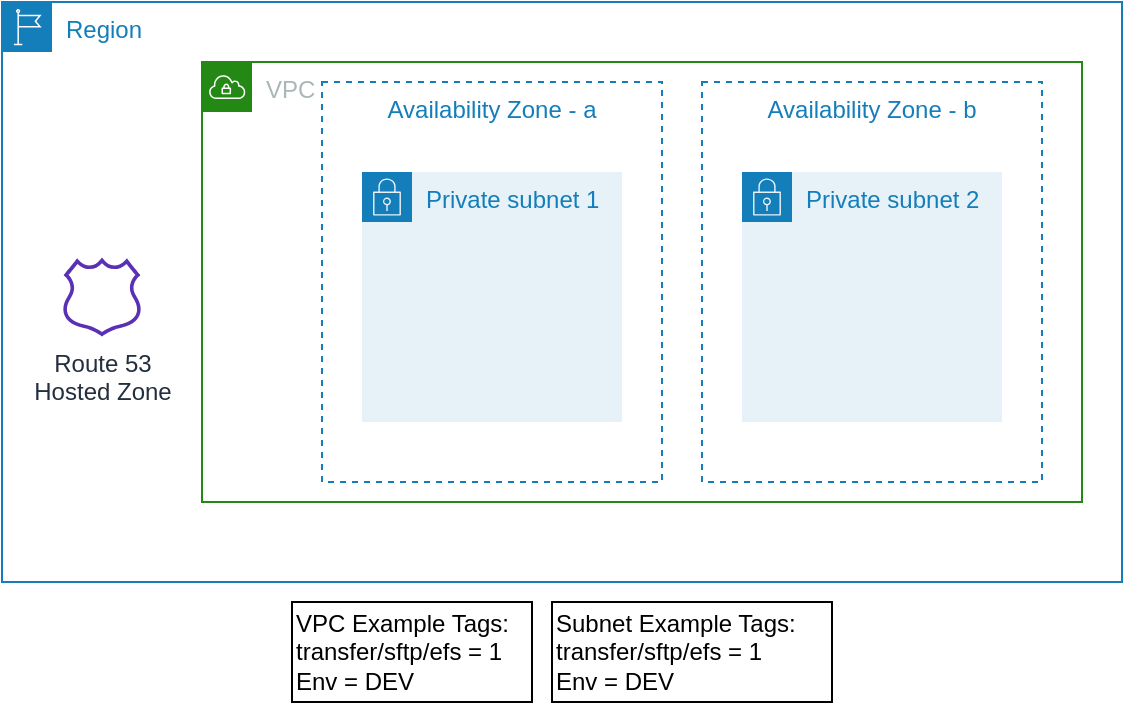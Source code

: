<mxfile version="16.5.1" type="device" pages="4"><diagram id="Fg5ZAsg2ZUGXTwhTv4oJ" name="VPC"><mxGraphModel dx="1102" dy="1025" grid="1" gridSize="10" guides="1" tooltips="1" connect="1" arrows="1" fold="1" page="1" pageScale="1" pageWidth="850" pageHeight="1100" math="0" shadow="0"><root><mxCell id="0"/><mxCell id="1" parent="0"/><mxCell id="4f54TT23P7HtGT2oPh0T-5" value="Region" style="points=[[0,0],[0.25,0],[0.5,0],[0.75,0],[1,0],[1,0.25],[1,0.5],[1,0.75],[1,1],[0.75,1],[0.5,1],[0.25,1],[0,1],[0,0.75],[0,0.5],[0,0.25]];outlineConnect=0;gradientColor=none;html=1;whiteSpace=wrap;fontSize=12;fontStyle=0;shape=mxgraph.aws4.group;grIcon=mxgraph.aws4.group_region;strokeColor=#147EBA;fillColor=none;verticalAlign=top;align=left;spacingLeft=30;fontColor=#147EBA;dashed=0;" parent="1" vertex="1"><mxGeometry x="80" y="160" width="560" height="290" as="geometry"/></mxCell><mxCell id="4f54TT23P7HtGT2oPh0T-1" value="VPC" style="points=[[0,0],[0.25,0],[0.5,0],[0.75,0],[1,0],[1,0.25],[1,0.5],[1,0.75],[1,1],[0.75,1],[0.5,1],[0.25,1],[0,1],[0,0.75],[0,0.5],[0,0.25]];outlineConnect=0;gradientColor=none;html=1;whiteSpace=wrap;fontSize=12;fontStyle=0;shape=mxgraph.aws4.group;grIcon=mxgraph.aws4.group_vpc;strokeColor=#248814;fillColor=none;verticalAlign=top;align=left;spacingLeft=30;fontColor=#AAB7B8;dashed=0;" parent="1" vertex="1"><mxGeometry x="180" y="190" width="440" height="220" as="geometry"/></mxCell><mxCell id="4f54TT23P7HtGT2oPh0T-4" value="Availability Zone - a" style="fillColor=none;strokeColor=#147EBA;dashed=1;verticalAlign=top;fontStyle=0;fontColor=#147EBA;" parent="1" vertex="1"><mxGeometry x="240" y="200" width="170" height="200" as="geometry"/></mxCell><mxCell id="4f54TT23P7HtGT2oPh0T-2" value="Private subnet 1" style="points=[[0,0],[0.25,0],[0.5,0],[0.75,0],[1,0],[1,0.25],[1,0.5],[1,0.75],[1,1],[0.75,1],[0.5,1],[0.25,1],[0,1],[0,0.75],[0,0.5],[0,0.25]];outlineConnect=0;gradientColor=none;html=1;whiteSpace=wrap;fontSize=12;fontStyle=0;shape=mxgraph.aws4.group;grIcon=mxgraph.aws4.group_security_group;grStroke=0;strokeColor=#147EBA;fillColor=#E6F2F8;verticalAlign=top;align=left;spacingLeft=30;fontColor=#147EBA;dashed=0;" parent="1" vertex="1"><mxGeometry x="260" y="245" width="130" height="125" as="geometry"/></mxCell><mxCell id="4f54TT23P7HtGT2oPh0T-6" value="Availability Zone - b" style="fillColor=none;strokeColor=#147EBA;dashed=1;verticalAlign=top;fontStyle=0;fontColor=#147EBA;" parent="1" vertex="1"><mxGeometry x="430" y="200" width="170" height="200" as="geometry"/></mxCell><mxCell id="4f54TT23P7HtGT2oPh0T-7" value="Private subnet 2" style="points=[[0,0],[0.25,0],[0.5,0],[0.75,0],[1,0],[1,0.25],[1,0.5],[1,0.75],[1,1],[0.75,1],[0.5,1],[0.25,1],[0,1],[0,0.75],[0,0.5],[0,0.25]];outlineConnect=0;gradientColor=none;html=1;whiteSpace=wrap;fontSize=12;fontStyle=0;shape=mxgraph.aws4.group;grIcon=mxgraph.aws4.group_security_group;grStroke=0;strokeColor=#147EBA;fillColor=#E6F2F8;verticalAlign=top;align=left;spacingLeft=30;fontColor=#147EBA;dashed=0;" parent="1" vertex="1"><mxGeometry x="450" y="245" width="130" height="125" as="geometry"/></mxCell><mxCell id="4f54TT23P7HtGT2oPh0T-8" value="VPC Example Tags:&lt;br&gt;transfer/sftp/efs = 1&lt;br&gt;Env = DEV" style="text;html=1;align=left;verticalAlign=middle;resizable=0;points=[];autosize=1;fillColor=none;strokeColor=#000000;" parent="1" vertex="1"><mxGeometry x="225" y="460" width="120" height="50" as="geometry"/></mxCell><mxCell id="4f54TT23P7HtGT2oPh0T-9" value="Subnet Example Tags:&lt;br&gt;transfer/sftp/efs = 1&lt;br&gt;Env = DEV" style="text;html=1;align=left;verticalAlign=middle;resizable=0;points=[];autosize=1;fillColor=none;strokeColor=#000000;" parent="1" vertex="1"><mxGeometry x="355" y="460" width="140" height="50" as="geometry"/></mxCell><mxCell id="KkXRVoaWf1flv87o_TXz-1" value="Route 53&lt;br&gt;Hosted Zone" style="outlineConnect=0;fontColor=#232F3E;gradientColor=none;fillColor=#5A30B5;strokeColor=none;dashed=0;verticalLabelPosition=bottom;verticalAlign=top;align=center;html=1;fontSize=12;fontStyle=0;aspect=fixed;pointerEvents=1;shape=mxgraph.aws4.hosted_zone;" parent="1" vertex="1"><mxGeometry x="110" y="287.755" width="40" height="39.49" as="geometry"/></mxCell></root></mxGraphModel></diagram><diagram id="obFZi8qIndoEZ7hyJV99" name="EFS-Only"><mxGraphModel dx="1102" dy="1025" grid="1" gridSize="10" guides="1" tooltips="1" connect="1" arrows="1" fold="1" page="1" pageScale="1" pageWidth="850" pageHeight="1100" math="0" shadow="0"><root><mxCell id="ISTgZpEvgsBKA34uB2Xd-0"/><mxCell id="ISTgZpEvgsBKA34uB2Xd-1" parent="ISTgZpEvgsBKA34uB2Xd-0"/><mxCell id="Gzc7BnJdQ6euEiU35_65-0" value="Region" style="points=[[0,0],[0.25,0],[0.5,0],[0.75,0],[1,0],[1,0.25],[1,0.5],[1,0.75],[1,1],[0.75,1],[0.5,1],[0.25,1],[0,1],[0,0.75],[0,0.5],[0,0.25]];outlineConnect=0;gradientColor=none;html=1;whiteSpace=wrap;fontSize=12;fontStyle=0;shape=mxgraph.aws4.group;grIcon=mxgraph.aws4.group_region;strokeColor=#147EBA;fillColor=none;verticalAlign=top;align=left;spacingLeft=30;fontColor=#147EBA;dashed=0;" parent="ISTgZpEvgsBKA34uB2Xd-1" vertex="1"><mxGeometry x="160" y="120" width="440" height="380" as="geometry"/></mxCell><mxCell id="Gzc7BnJdQ6euEiU35_65-2" value="VPC" style="points=[[0,0],[0.25,0],[0.5,0],[0.75,0],[1,0],[1,0.25],[1,0.5],[1,0.75],[1,1],[0.75,1],[0.5,1],[0.25,1],[0,1],[0,0.75],[0,0.5],[0,0.25]];outlineConnect=0;gradientColor=none;html=1;whiteSpace=wrap;fontSize=12;fontStyle=0;shape=mxgraph.aws4.group;grIcon=mxgraph.aws4.group_vpc;strokeColor=#248814;fillColor=none;verticalAlign=top;align=left;spacingLeft=30;fontColor=#AAB7B8;dashed=0;" parent="ISTgZpEvgsBKA34uB2Xd-1" vertex="1"><mxGeometry x="180" y="160" width="400" height="200" as="geometry"/></mxCell><mxCell id="Z4IR3cgG51REgFnzHHor-0" value="Availability Zone - a" style="fillColor=none;strokeColor=#147EBA;dashed=1;verticalAlign=top;fontStyle=0;fontColor=#147EBA;" parent="ISTgZpEvgsBKA34uB2Xd-1" vertex="1"><mxGeometry x="190" y="188" width="170" height="162" as="geometry"/></mxCell><mxCell id="Gzc7BnJdQ6euEiU35_65-3" value="Private subnet 1" style="points=[[0,0],[0.25,0],[0.5,0],[0.75,0],[1,0],[1,0.25],[1,0.5],[1,0.75],[1,1],[0.75,1],[0.5,1],[0.25,1],[0,1],[0,0.75],[0,0.5],[0,0.25]];outlineConnect=0;gradientColor=none;html=1;whiteSpace=wrap;fontSize=12;fontStyle=0;shape=mxgraph.aws4.group;grIcon=mxgraph.aws4.group_security_group;grStroke=0;strokeColor=#147EBA;fillColor=#E6F2F8;verticalAlign=top;align=left;spacingLeft=30;fontColor=#147EBA;dashed=0;" parent="ISTgZpEvgsBKA34uB2Xd-1" vertex="1"><mxGeometry x="200" y="211" width="150" height="129" as="geometry"/></mxCell><mxCell id="Gzc7BnJdQ6euEiU35_65-5" value="Private subnet 2" style="points=[[0,0],[0.25,0],[0.5,0],[0.75,0],[1,0],[1,0.25],[1,0.5],[1,0.75],[1,1],[0.75,1],[0.5,1],[0.25,1],[0,1],[0,0.75],[0,0.5],[0,0.25]];outlineConnect=0;gradientColor=none;html=1;whiteSpace=wrap;fontSize=12;fontStyle=0;shape=mxgraph.aws4.group;grIcon=mxgraph.aws4.group_security_group;grStroke=0;strokeColor=#147EBA;fillColor=#E6F2F8;verticalAlign=top;align=left;spacingLeft=30;fontColor=#147EBA;dashed=0;" parent="ISTgZpEvgsBKA34uB2Xd-1" vertex="1"><mxGeometry x="410" y="211" width="150" height="129" as="geometry"/></mxCell><mxCell id="Gzc7BnJdQ6euEiU35_65-13" value="KMS&lt;br&gt;alias/{project}/efs" style="outlineConnect=0;fontColor=#232F3E;gradientColor=none;fillColor=#C7131F;strokeColor=none;dashed=0;verticalLabelPosition=bottom;verticalAlign=top;align=center;html=1;fontSize=12;fontStyle=0;aspect=fixed;pointerEvents=1;shape=mxgraph.aws4.data_encryption_key;" parent="ISTgZpEvgsBKA34uB2Xd-1" vertex="1"><mxGeometry x="210" y="406.45" width="39.75" height="50" as="geometry"/></mxCell><mxCell id="Gzc7BnJdQ6euEiU35_65-15" value="EFS Security Group Example Tags:&lt;br&gt;Name = {project]-common-efs-sg&lt;br&gt;Env = DEV" style="text;html=1;align=left;verticalAlign=middle;resizable=0;points=[];autosize=1;fillColor=none;strokeColor=#000000;" parent="ISTgZpEvgsBKA34uB2Xd-1" vertex="1"><mxGeometry x="440" y="520" width="200" height="50" as="geometry"/></mxCell><mxCell id="Gzc7BnJdQ6euEiU35_65-16" value="EFS&lt;br&gt;{project}-common-efs" style="outlineConnect=0;fontColor=#232F3E;gradientColor=#60A337;gradientDirection=north;fillColor=#277116;strokeColor=#ffffff;dashed=0;verticalLabelPosition=bottom;verticalAlign=top;align=center;html=1;fontSize=12;fontStyle=0;aspect=fixed;shape=mxgraph.aws4.resourceIcon;resIcon=mxgraph.aws4.elastic_file_system;" parent="ISTgZpEvgsBKA34uB2Xd-1" vertex="1"><mxGeometry x="355" y="406.45" width="50" height="50" as="geometry"/></mxCell><mxCell id="Gzc7BnJdQ6euEiU35_65-17" value="EFS Mount Point -1" style="outlineConnect=0;fontColor=#232F3E;gradientColor=none;fillColor=#5A30B5;strokeColor=none;dashed=0;verticalLabelPosition=bottom;verticalAlign=top;align=center;html=1;fontSize=12;fontStyle=0;aspect=fixed;pointerEvents=1;shape=mxgraph.aws4.elastic_network_interface;" parent="ISTgZpEvgsBKA34uB2Xd-1" vertex="1"><mxGeometry x="250" y="248.5" width="50" height="50" as="geometry"/></mxCell><mxCell id="Gzc7BnJdQ6euEiU35_65-18" value="EFS Mount Point - 2" style="outlineConnect=0;fontColor=#232F3E;gradientColor=none;fillColor=#5A30B5;strokeColor=none;dashed=0;verticalLabelPosition=bottom;verticalAlign=top;align=center;html=1;fontSize=12;fontStyle=0;aspect=fixed;pointerEvents=1;shape=mxgraph.aws4.elastic_network_interface;" parent="ISTgZpEvgsBKA34uB2Xd-1" vertex="1"><mxGeometry x="460" y="248.5" width="50" height="50" as="geometry"/></mxCell><mxCell id="Gzc7BnJdQ6euEiU35_65-19" value="" style="edgeStyle=orthogonalEdgeStyle;html=1;endArrow=block;elbow=vertical;startArrow=none;endFill=1;strokeColor=#545B64;rounded=0;" parent="ISTgZpEvgsBKA34uB2Xd-1" source="Gzc7BnJdQ6euEiU35_65-13" target="Gzc7BnJdQ6euEiU35_65-16" edge="1"><mxGeometry width="100" relative="1" as="geometry"><mxPoint x="280" y="606.45" as="sourcePoint"/><mxPoint x="380" y="606.45" as="targetPoint"/></mxGeometry></mxCell><mxCell id="Gzc7BnJdQ6euEiU35_65-20" value="Encrypts" style="text;html=1;align=center;verticalAlign=middle;resizable=0;points=[];labelBackgroundColor=#ffffff;" parent="Gzc7BnJdQ6euEiU35_65-19" vertex="1" connectable="0"><mxGeometry x="0.24" y="1" relative="1" as="geometry"><mxPoint x="-14" y="0.45" as="offset"/></mxGeometry></mxCell><mxCell id="Gzc7BnJdQ6euEiU35_65-21" value="" style="edgeStyle=orthogonalEdgeStyle;html=1;endArrow=block;elbow=vertical;startArrow=none;endFill=1;strokeColor=#545B64;rounded=0;" parent="ISTgZpEvgsBKA34uB2Xd-1" source="Gzc7BnJdQ6euEiU35_65-16" target="Gzc7BnJdQ6euEiU35_65-18" edge="1"><mxGeometry width="100" relative="1" as="geometry"><mxPoint x="370" y="600" as="sourcePoint"/><mxPoint x="470" y="600" as="targetPoint"/><Array as="points"><mxPoint x="390" y="263"/></Array></mxGeometry></mxCell><mxCell id="Gzc7BnJdQ6euEiU35_65-22" value="Mount Points" style="edgeStyle=orthogonalEdgeStyle;html=1;endArrow=block;elbow=vertical;startArrow=none;endFill=1;strokeColor=#545B64;rounded=0;" parent="ISTgZpEvgsBKA34uB2Xd-1" source="Gzc7BnJdQ6euEiU35_65-16" target="Gzc7BnJdQ6euEiU35_65-17" edge="1"><mxGeometry x="-0.83" y="-10" width="100" relative="1" as="geometry"><mxPoint x="415" y="415" as="sourcePoint"/><mxPoint x="485" y="297.497" as="targetPoint"/><Array as="points"><mxPoint x="370" y="263"/></Array><mxPoint as="offset"/></mxGeometry></mxCell><mxCell id="Gzc7BnJdQ6euEiU35_65-14" value="EFS Security group" style="fillColor=none;strokeColor=#DD3522;verticalAlign=top;fontStyle=0;fontColor=#DD3522;" parent="ISTgZpEvgsBKA34uB2Xd-1" vertex="1"><mxGeometry x="190" y="241" width="380" height="90" as="geometry"/></mxCell><mxCell id="pqul3dv7qVegV6UvDmyU-0" value="Availability Zone - b" style="fillColor=none;strokeColor=#147EBA;dashed=1;verticalAlign=top;fontStyle=0;fontColor=#147EBA;" parent="ISTgZpEvgsBKA34uB2Xd-1" vertex="1"><mxGeometry x="400" y="186" width="170" height="164" as="geometry"/></mxCell><mxCell id="5d_Bj0P3qs7dECiF-XeD-0" value="VPC Example Tags:&lt;br&gt;transfer/sftp/efs = 1&lt;br&gt;Env = DEV" style="text;html=1;align=left;verticalAlign=middle;resizable=0;points=[];autosize=1;fillColor=none;strokeColor=#000000;" parent="ISTgZpEvgsBKA34uB2Xd-1" vertex="1"><mxGeometry x="120" y="520" width="120" height="50" as="geometry"/></mxCell><mxCell id="5d_Bj0P3qs7dECiF-XeD-1" value="Subnet Example Tags:&lt;br&gt;transfer/sftp/efs = 1&lt;br&gt;Env = DEV" style="text;html=1;align=left;verticalAlign=middle;resizable=0;points=[];autosize=1;fillColor=none;strokeColor=#000000;" parent="ISTgZpEvgsBKA34uB2Xd-1" vertex="1"><mxGeometry x="270" y="520" width="140" height="50" as="geometry"/></mxCell></root></mxGraphModel></diagram><diagram id="4zSzjAUUztXnj3OJEWE6" name="EFS-Access-Point"><mxGraphModel dx="1102" dy="1025" grid="1" gridSize="10" guides="1" tooltips="1" connect="1" arrows="1" fold="1" page="1" pageScale="1" pageWidth="850" pageHeight="1100" math="0" shadow="0"><root><mxCell id="5qJofDKTPIRw6Cop-rDB-0"/><mxCell id="5qJofDKTPIRw6Cop-rDB-1" parent="5qJofDKTPIRw6Cop-rDB-0"/><mxCell id="43KhmoMDaQX4dNAABO0S-0" value="Region" style="points=[[0,0],[0.25,0],[0.5,0],[0.75,0],[1,0],[1,0.25],[1,0.5],[1,0.75],[1,1],[0.75,1],[0.5,1],[0.25,1],[0,1],[0,0.75],[0,0.5],[0,0.25]];outlineConnect=0;gradientColor=none;html=1;whiteSpace=wrap;fontSize=12;fontStyle=0;shape=mxgraph.aws4.group;grIcon=mxgraph.aws4.group_region;strokeColor=#147EBA;fillColor=none;verticalAlign=top;align=left;spacingLeft=30;fontColor=#147EBA;dashed=0;" parent="5qJofDKTPIRw6Cop-rDB-1" vertex="1"><mxGeometry x="160" y="120" width="440" height="380" as="geometry"/></mxCell><mxCell id="43KhmoMDaQX4dNAABO0S-1" value="VPC" style="points=[[0,0],[0.25,0],[0.5,0],[0.75,0],[1,0],[1,0.25],[1,0.5],[1,0.75],[1,1],[0.75,1],[0.5,1],[0.25,1],[0,1],[0,0.75],[0,0.5],[0,0.25]];outlineConnect=0;gradientColor=none;html=1;whiteSpace=wrap;fontSize=12;fontStyle=0;shape=mxgraph.aws4.group;grIcon=mxgraph.aws4.group_vpc;strokeColor=#248814;fillColor=none;verticalAlign=top;align=left;spacingLeft=30;fontColor=#AAB7B8;dashed=0;" parent="5qJofDKTPIRw6Cop-rDB-1" vertex="1"><mxGeometry x="180" y="160" width="400" height="200" as="geometry"/></mxCell><mxCell id="43KhmoMDaQX4dNAABO0S-2" value="Availability Zone - a" style="fillColor=none;strokeColor=#147EBA;dashed=1;verticalAlign=top;fontStyle=0;fontColor=#147EBA;" parent="5qJofDKTPIRw6Cop-rDB-1" vertex="1"><mxGeometry x="190" y="188" width="170" height="162" as="geometry"/></mxCell><mxCell id="43KhmoMDaQX4dNAABO0S-3" value="Private subnet 1" style="points=[[0,0],[0.25,0],[0.5,0],[0.75,0],[1,0],[1,0.25],[1,0.5],[1,0.75],[1,1],[0.75,1],[0.5,1],[0.25,1],[0,1],[0,0.75],[0,0.5],[0,0.25]];outlineConnect=0;gradientColor=none;html=1;whiteSpace=wrap;fontSize=12;fontStyle=0;shape=mxgraph.aws4.group;grIcon=mxgraph.aws4.group_security_group;grStroke=0;strokeColor=#147EBA;fillColor=#E6F2F8;verticalAlign=top;align=left;spacingLeft=30;fontColor=#147EBA;dashed=0;" parent="5qJofDKTPIRw6Cop-rDB-1" vertex="1"><mxGeometry x="200" y="211" width="150" height="129" as="geometry"/></mxCell><mxCell id="43KhmoMDaQX4dNAABO0S-4" value="Private subnet 2" style="points=[[0,0],[0.25,0],[0.5,0],[0.75,0],[1,0],[1,0.25],[1,0.5],[1,0.75],[1,1],[0.75,1],[0.5,1],[0.25,1],[0,1],[0,0.75],[0,0.5],[0,0.25]];outlineConnect=0;gradientColor=none;html=1;whiteSpace=wrap;fontSize=12;fontStyle=0;shape=mxgraph.aws4.group;grIcon=mxgraph.aws4.group_security_group;grStroke=0;strokeColor=#147EBA;fillColor=#E6F2F8;verticalAlign=top;align=left;spacingLeft=30;fontColor=#147EBA;dashed=0;" parent="5qJofDKTPIRw6Cop-rDB-1" vertex="1"><mxGeometry x="410" y="211" width="150" height="129" as="geometry"/></mxCell><mxCell id="43KhmoMDaQX4dNAABO0S-5" value="KMS&lt;br&gt;alias/{project}/efs" style="outlineConnect=0;fontColor=#232F3E;gradientColor=none;fillColor=#C7131F;strokeColor=none;dashed=0;verticalLabelPosition=bottom;verticalAlign=top;align=center;html=1;fontSize=12;fontStyle=0;aspect=fixed;pointerEvents=1;shape=mxgraph.aws4.data_encryption_key;" parent="5qJofDKTPIRw6Cop-rDB-1" vertex="1"><mxGeometry x="210" y="406.45" width="39.75" height="50" as="geometry"/></mxCell><mxCell id="43KhmoMDaQX4dNAABO0S-7" value="EFS&lt;br&gt;{project}-common-efs" style="outlineConnect=0;fontColor=#232F3E;gradientColor=#60A337;gradientDirection=north;fillColor=#277116;strokeColor=#ffffff;dashed=0;verticalLabelPosition=bottom;verticalAlign=top;align=center;html=1;fontSize=12;fontStyle=0;aspect=fixed;shape=mxgraph.aws4.resourceIcon;resIcon=mxgraph.aws4.elastic_file_system;" parent="5qJofDKTPIRw6Cop-rDB-1" vertex="1"><mxGeometry x="355" y="406.45" width="50" height="50" as="geometry"/></mxCell><mxCell id="43KhmoMDaQX4dNAABO0S-8" value="EFS Mount Point -1" style="outlineConnect=0;fontColor=#232F3E;gradientColor=none;fillColor=#5A30B5;strokeColor=none;dashed=0;verticalLabelPosition=bottom;verticalAlign=top;align=center;html=1;fontSize=12;fontStyle=0;aspect=fixed;pointerEvents=1;shape=mxgraph.aws4.elastic_network_interface;" parent="5qJofDKTPIRw6Cop-rDB-1" vertex="1"><mxGeometry x="250" y="248.5" width="50" height="50" as="geometry"/></mxCell><mxCell id="43KhmoMDaQX4dNAABO0S-9" value="EFS Mount Point - 2" style="outlineConnect=0;fontColor=#232F3E;gradientColor=none;fillColor=#5A30B5;strokeColor=none;dashed=0;verticalLabelPosition=bottom;verticalAlign=top;align=center;html=1;fontSize=12;fontStyle=0;aspect=fixed;pointerEvents=1;shape=mxgraph.aws4.elastic_network_interface;" parent="5qJofDKTPIRw6Cop-rDB-1" vertex="1"><mxGeometry x="460" y="248.5" width="50" height="50" as="geometry"/></mxCell><mxCell id="43KhmoMDaQX4dNAABO0S-10" value="" style="edgeStyle=orthogonalEdgeStyle;html=1;endArrow=block;elbow=vertical;startArrow=none;endFill=1;strokeColor=#545B64;rounded=0;" parent="5qJofDKTPIRw6Cop-rDB-1" source="43KhmoMDaQX4dNAABO0S-5" target="43KhmoMDaQX4dNAABO0S-7" edge="1"><mxGeometry width="100" relative="1" as="geometry"><mxPoint x="280" y="606.45" as="sourcePoint"/><mxPoint x="380" y="606.45" as="targetPoint"/></mxGeometry></mxCell><mxCell id="43KhmoMDaQX4dNAABO0S-11" value="Encrypts" style="text;html=1;align=center;verticalAlign=middle;resizable=0;points=[];labelBackgroundColor=#ffffff;" parent="43KhmoMDaQX4dNAABO0S-10" vertex="1" connectable="0"><mxGeometry x="0.24" y="1" relative="1" as="geometry"><mxPoint x="-14" y="0.45" as="offset"/></mxGeometry></mxCell><mxCell id="43KhmoMDaQX4dNAABO0S-12" value="" style="edgeStyle=orthogonalEdgeStyle;html=1;endArrow=block;elbow=vertical;startArrow=none;endFill=1;strokeColor=#545B64;rounded=0;" parent="5qJofDKTPIRw6Cop-rDB-1" source="43KhmoMDaQX4dNAABO0S-7" target="43KhmoMDaQX4dNAABO0S-9" edge="1"><mxGeometry width="100" relative="1" as="geometry"><mxPoint x="370" y="600" as="sourcePoint"/><mxPoint x="470" y="600" as="targetPoint"/><Array as="points"><mxPoint x="390" y="263"/></Array></mxGeometry></mxCell><mxCell id="43KhmoMDaQX4dNAABO0S-13" value="Mount Points" style="edgeStyle=orthogonalEdgeStyle;html=1;endArrow=block;elbow=vertical;startArrow=none;endFill=1;strokeColor=#545B64;rounded=0;" parent="5qJofDKTPIRw6Cop-rDB-1" source="43KhmoMDaQX4dNAABO0S-7" target="43KhmoMDaQX4dNAABO0S-8" edge="1"><mxGeometry x="-0.83" y="-10" width="100" relative="1" as="geometry"><mxPoint x="415" y="415" as="sourcePoint"/><mxPoint x="485" y="297.497" as="targetPoint"/><Array as="points"><mxPoint x="370" y="263"/></Array><mxPoint as="offset"/></mxGeometry></mxCell><mxCell id="43KhmoMDaQX4dNAABO0S-14" value="EFS Security group" style="fillColor=none;strokeColor=#DD3522;verticalAlign=top;fontStyle=0;fontColor=#DD3522;" parent="5qJofDKTPIRw6Cop-rDB-1" vertex="1"><mxGeometry x="190" y="241" width="380" height="90" as="geometry"/></mxCell><mxCell id="43KhmoMDaQX4dNAABO0S-15" value="Availability Zone - b" style="fillColor=none;strokeColor=#147EBA;dashed=1;verticalAlign=top;fontStyle=0;fontColor=#147EBA;" parent="5qJofDKTPIRw6Cop-rDB-1" vertex="1"><mxGeometry x="400" y="186" width="170" height="164" as="geometry"/></mxCell><mxCell id="43KhmoMDaQX4dNAABO0S-16" value="" style="edgeStyle=orthogonalEdgeStyle;html=1;endArrow=oval;elbow=vertical;startArrow=none;endFill=0;strokeColor=#545B64;rounded=0;endSize=12;" parent="5qJofDKTPIRw6Cop-rDB-1" edge="1"><mxGeometry x="0.273" y="-10" width="100" relative="1" as="geometry"><mxPoint x="405" y="435.55" as="sourcePoint"/><mxPoint x="440" y="435.55" as="targetPoint"/><Array as="points"><mxPoint x="440" y="434.55"/></Array><mxPoint x="-10" y="-10" as="offset"/></mxGeometry></mxCell><mxCell id="43KhmoMDaQX4dNAABO0S-17" value="&lt;span style=&quot;font-size: 11px ; background-color: rgb(255 , 255 , 255)&quot;&gt;EFS Access Point&lt;/span&gt;&lt;br style=&quot;font-size: 11px&quot;&gt;&lt;span style=&quot;font-size: 11px ; background-color: rgb(255 , 255 , 255)&quot;&gt;/{env}/{project}/sftp/common&lt;/span&gt;" style="text;html=1;align=center;verticalAlign=middle;resizable=0;points=[];autosize=1;" parent="5qJofDKTPIRw6Cop-rDB-1" vertex="1"><mxGeometry x="450" y="420.0" width="150" height="30" as="geometry"/></mxCell><mxCell id="ietabcSnpWoEqSNsIHDn-0" value="EFS Security Group Example Tags:&lt;br&gt;Name = {project]-common-efs-sg&lt;br&gt;Env = DEV" style="text;html=1;align=left;verticalAlign=middle;resizable=0;points=[];autosize=1;fillColor=none;strokeColor=#000000;" parent="5qJofDKTPIRw6Cop-rDB-1" vertex="1"><mxGeometry x="440" y="520" width="200" height="50" as="geometry"/></mxCell><mxCell id="ietabcSnpWoEqSNsIHDn-1" value="VPC Example Tags:&lt;br&gt;transfer/sftp/efs = 1&lt;br&gt;Env = DEV" style="text;html=1;align=left;verticalAlign=middle;resizable=0;points=[];autosize=1;fillColor=none;strokeColor=#000000;" parent="5qJofDKTPIRw6Cop-rDB-1" vertex="1"><mxGeometry x="120" y="520" width="120" height="50" as="geometry"/></mxCell><mxCell id="ietabcSnpWoEqSNsIHDn-2" value="Subnet Example Tags:&lt;br&gt;transfer/sftp/efs = 1&lt;br&gt;Env = DEV" style="text;html=1;align=left;verticalAlign=middle;resizable=0;points=[];autosize=1;fillColor=none;strokeColor=#000000;" parent="5qJofDKTPIRw6Cop-rDB-1" vertex="1"><mxGeometry x="270" y="520" width="140" height="50" as="geometry"/></mxCell></root></mxGraphModel></diagram><diagram id="XWxG8vOE5pP8rywalJlC" name="SFTP1"><mxGraphModel dx="1952" dy="1025" grid="1" gridSize="10" guides="1" tooltips="1" connect="1" arrows="1" fold="1" page="1" pageScale="1" pageWidth="850" pageHeight="1100" math="0" shadow="0"><root><mxCell id="9NiA0CBJGdlOBxk4s1LQ-0"/><mxCell id="9NiA0CBJGdlOBxk4s1LQ-1" parent="9NiA0CBJGdlOBxk4s1LQ-0"/><mxCell id="sK4GXY03cDa6KZxN08bT-68" value="Corporate data center" style="points=[[0,0],[0.25,0],[0.5,0],[0.75,0],[1,0],[1,0.25],[1,0.5],[1,0.75],[1,1],[0.75,1],[0.5,1],[0.25,1],[0,1],[0,0.75],[0,0.5],[0,0.25]];outlineConnect=0;gradientColor=none;html=1;whiteSpace=wrap;fontSize=12;fontStyle=0;shape=mxgraph.aws4.group;grIcon=mxgraph.aws4.group_corporate_data_center;strokeColor=#5A6C86;fillColor=none;verticalAlign=top;align=left;spacingLeft=30;fontColor=#5A6C86;dashed=0;" parent="9NiA0CBJGdlOBxk4s1LQ-1" vertex="1"><mxGeometry x="-490" y="20" width="130" height="700" as="geometry"/></mxCell><mxCell id="sK4GXY03cDa6KZxN08bT-3" value="Region" style="points=[[0,0],[0.25,0],[0.5,0],[0.75,0],[1,0],[1,0.25],[1,0.5],[1,0.75],[1,1],[0.75,1],[0.5,1],[0.25,1],[0,1],[0,0.75],[0,0.5],[0,0.25]];outlineConnect=0;gradientColor=none;html=1;whiteSpace=wrap;fontSize=12;fontStyle=0;shape=mxgraph.aws4.group;grIcon=mxgraph.aws4.group_region;strokeColor=#147EBA;fillColor=none;verticalAlign=top;align=left;spacingLeft=30;fontColor=#147EBA;dashed=0;" parent="9NiA0CBJGdlOBxk4s1LQ-1" vertex="1"><mxGeometry x="-220" y="20" width="1200" height="700" as="geometry"/></mxCell><mxCell id="sK4GXY03cDa6KZxN08bT-4" value="VPC" style="points=[[0,0],[0.25,0],[0.5,0],[0.75,0],[1,0],[1,0.25],[1,0.5],[1,0.75],[1,1],[0.75,1],[0.5,1],[0.25,1],[0,1],[0,0.75],[0,0.5],[0,0.25]];outlineConnect=0;gradientColor=none;html=1;whiteSpace=wrap;fontSize=12;fontStyle=0;shape=mxgraph.aws4.group;grIcon=mxgraph.aws4.group_vpc;strokeColor=#248814;fillColor=none;verticalAlign=top;align=left;spacingLeft=30;fontColor=#AAB7B8;dashed=0;" parent="9NiA0CBJGdlOBxk4s1LQ-1" vertex="1"><mxGeometry x="-50" y="50" width="500" height="400" as="geometry"/></mxCell><mxCell id="sK4GXY03cDa6KZxN08bT-0" value="Private subnet 1" style="points=[[0,0],[0.25,0],[0.5,0],[0.75,0],[1,0],[1,0.25],[1,0.5],[1,0.75],[1,1],[0.75,1],[0.5,1],[0.25,1],[0,1],[0,0.75],[0,0.5],[0,0.25]];outlineConnect=0;gradientColor=none;html=1;whiteSpace=wrap;fontSize=12;fontStyle=0;shape=mxgraph.aws4.group;grIcon=mxgraph.aws4.group_security_group;grStroke=0;strokeColor=#147EBA;fillColor=#E6F2F8;verticalAlign=top;align=left;spacingLeft=30;fontColor=#147EBA;dashed=0;" parent="9NiA0CBJGdlOBxk4s1LQ-1" vertex="1"><mxGeometry x="60" y="90" width="150" height="340" as="geometry"/></mxCell><mxCell id="sK4GXY03cDa6KZxN08bT-1" value="Private subnet 2" style="points=[[0,0],[0.25,0],[0.5,0],[0.75,0],[1,0],[1,0.25],[1,0.5],[1,0.75],[1,1],[0.75,1],[0.5,1],[0.25,1],[0,1],[0,0.75],[0,0.5],[0,0.25]];outlineConnect=0;gradientColor=none;html=1;whiteSpace=wrap;fontSize=12;fontStyle=0;shape=mxgraph.aws4.group;grIcon=mxgraph.aws4.group_security_group;grStroke=0;strokeColor=#147EBA;fillColor=#E6F2F8;verticalAlign=top;align=left;spacingLeft=30;fontColor=#147EBA;dashed=0;" parent="9NiA0CBJGdlOBxk4s1LQ-1" vertex="1"><mxGeometry x="270" y="90" width="150" height="340" as="geometry"/></mxCell><mxCell id="sK4GXY03cDa6KZxN08bT-2" value="EFS Security group" style="fillColor=none;strokeColor=#DD3522;verticalAlign=top;fontStyle=0;fontColor=#DD3522;" parent="9NiA0CBJGdlOBxk4s1LQ-1" vertex="1"><mxGeometry x="50" y="217.5" width="380" height="90" as="geometry"/></mxCell><mxCell id="sK4GXY03cDa6KZxN08bT-5" value="KMS&lt;br&gt;alias/{project}/efs" style="outlineConnect=0;fontColor=#232F3E;gradientColor=none;fillColor=#C7131F;strokeColor=none;dashed=0;verticalLabelPosition=bottom;verticalAlign=top;align=center;html=1;fontSize=12;fontStyle=0;aspect=fixed;pointerEvents=1;shape=mxgraph.aws4.data_encryption_key;" parent="9NiA0CBJGdlOBxk4s1LQ-1" vertex="1"><mxGeometry x="690" y="225" width="39.75" height="50" as="geometry"/></mxCell><mxCell id="sK4GXY03cDa6KZxN08bT-7" value="EFS&lt;br&gt;{project}-common-efs" style="outlineConnect=0;fontColor=#232F3E;gradientColor=#60A337;gradientDirection=north;fillColor=#277116;strokeColor=#ffffff;dashed=0;verticalLabelPosition=bottom;verticalAlign=top;align=center;html=1;fontSize=12;fontStyle=0;aspect=fixed;shape=mxgraph.aws4.resourceIcon;resIcon=mxgraph.aws4.elastic_file_system;" parent="9NiA0CBJGdlOBxk4s1LQ-1" vertex="1"><mxGeometry x="490" y="225.0" width="50" height="50" as="geometry"/></mxCell><mxCell id="sK4GXY03cDa6KZxN08bT-12" value="EFS Mount Point -1" style="outlineConnect=0;fontColor=#232F3E;gradientColor=none;fillColor=#5A30B5;strokeColor=none;dashed=0;verticalLabelPosition=bottom;verticalAlign=top;align=center;html=1;fontSize=12;fontStyle=0;aspect=fixed;pointerEvents=1;shape=mxgraph.aws4.elastic_network_interface;" parent="9NiA0CBJGdlOBxk4s1LQ-1" vertex="1"><mxGeometry x="110" y="225" width="50" height="50" as="geometry"/></mxCell><mxCell id="sK4GXY03cDa6KZxN08bT-13" value="EFS Mount Point - 2" style="outlineConnect=0;fontColor=#232F3E;gradientColor=none;fillColor=#5A30B5;strokeColor=none;dashed=0;verticalLabelPosition=bottom;verticalAlign=top;align=center;html=1;fontSize=12;fontStyle=0;aspect=fixed;pointerEvents=1;shape=mxgraph.aws4.elastic_network_interface;" parent="9NiA0CBJGdlOBxk4s1LQ-1" vertex="1"><mxGeometry x="330" y="225" width="50" height="50" as="geometry"/></mxCell><mxCell id="sK4GXY03cDa6KZxN08bT-14" value="" style="edgeStyle=orthogonalEdgeStyle;html=1;endArrow=oval;elbow=vertical;startArrow=none;endFill=0;strokeColor=#545B64;rounded=0;endSize=12;" parent="9NiA0CBJGdlOBxk4s1LQ-1" source="sK4GXY03cDa6KZxN08bT-7" edge="1"><mxGeometry x="0.273" y="-10" width="100" relative="1" as="geometry"><mxPoint x="645" y="518.68" as="sourcePoint"/><mxPoint x="513" y="150" as="targetPoint"/><Array as="points"><mxPoint x="513" y="187.63"/><mxPoint x="513" y="187.63"/></Array><mxPoint x="-10" y="-10" as="offset"/></mxGeometry></mxCell><mxCell id="sK4GXY03cDa6KZxN08bT-15" value="&lt;span style=&quot;font-size: 11px ; background-color: rgb(255 , 255 , 255)&quot;&gt;EFS Access Point&lt;/span&gt;&lt;br style=&quot;font-size: 11px&quot;&gt;&lt;span style=&quot;font-size: 11px ; background-color: rgb(255 , 255 , 255)&quot;&gt;/{env}/{project}/sftp/common&lt;/span&gt;" style="text;html=1;align=center;verticalAlign=middle;resizable=0;points=[];autosize=1;" parent="9NiA0CBJGdlOBxk4s1LQ-1" vertex="1"><mxGeometry x="517" y="145" width="150" height="30" as="geometry"/></mxCell><mxCell id="sK4GXY03cDa6KZxN08bT-16" value="KMS&lt;br&gt;alias/{project}/logs" style="outlineConnect=0;fontColor=#232F3E;gradientColor=none;fillColor=#C7131F;strokeColor=none;dashed=0;verticalLabelPosition=bottom;verticalAlign=top;align=center;html=1;fontSize=12;fontStyle=0;aspect=fixed;pointerEvents=1;shape=mxgraph.aws4.data_encryption_key;" parent="9NiA0CBJGdlOBxk4s1LQ-1" vertex="1"><mxGeometry x="115.125" y="470.0" width="39.75" height="50" as="geometry"/></mxCell><mxCell id="sK4GXY03cDa6KZxN08bT-17" value="KMS&lt;br&gt;alias/{project}/sns" style="outlineConnect=0;fontColor=#232F3E;gradientColor=none;fillColor=#C7131F;strokeColor=none;dashed=0;verticalLabelPosition=bottom;verticalAlign=top;align=center;html=1;fontSize=12;fontStyle=0;aspect=fixed;pointerEvents=1;shape=mxgraph.aws4.data_encryption_key;" parent="9NiA0CBJGdlOBxk4s1LQ-1" vertex="1"><mxGeometry x="890.005" y="470" width="39.75" height="50" as="geometry"/></mxCell><mxCell id="sK4GXY03cDa6KZxN08bT-20" value="KMS&lt;br&gt;alias/{project}/lambda" style="outlineConnect=0;fontColor=#232F3E;gradientColor=none;fillColor=#C7131F;strokeColor=none;dashed=0;verticalLabelPosition=bottom;verticalAlign=top;align=center;html=1;fontSize=12;fontStyle=0;aspect=fixed;pointerEvents=1;shape=mxgraph.aws4.data_encryption_key;" parent="9NiA0CBJGdlOBxk4s1LQ-1" vertex="1"><mxGeometry x="690" y="469.36" width="39.75" height="50" as="geometry"/></mxCell><mxCell id="sK4GXY03cDa6KZxN08bT-21" value="SFTP Server" style="outlineConnect=0;fontColor=#232F3E;gradientColor=#4AB29A;gradientDirection=north;fillColor=#116D5B;strokeColor=#ffffff;dashed=0;verticalLabelPosition=bottom;verticalAlign=top;align=center;html=1;fontSize=12;fontStyle=0;aspect=fixed;shape=mxgraph.aws4.resourceIcon;resIcon=mxgraph.aws4.transfer_for_sftp;" parent="9NiA0CBJGdlOBxk4s1LQ-1" vertex="1"><mxGeometry x="-170" y="125.0" width="50" height="50" as="geometry"/></mxCell><mxCell id="sK4GXY03cDa6KZxN08bT-22" value="SFTP Users" style="outlineConnect=0;fontColor=#232F3E;gradientColor=none;fillColor=#232F3E;strokeColor=none;dashed=0;verticalLabelPosition=bottom;verticalAlign=top;align=center;html=1;fontSize=12;fontStyle=0;aspect=fixed;pointerEvents=1;shape=mxgraph.aws4.users;" parent="9NiA0CBJGdlOBxk4s1LQ-1" vertex="1"><mxGeometry x="-450" y="225" width="50" height="50" as="geometry"/></mxCell><mxCell id="sK4GXY03cDa6KZxN08bT-24" value="&lt;div&gt;&lt;span&gt;{project}-sftp-user-automation-{server}&lt;/span&gt;&lt;br&gt;&lt;/div&gt;" style="outlineConnect=0;fontColor=#232F3E;gradientColor=none;fillColor=#D05C17;strokeColor=none;dashed=0;verticalLabelPosition=bottom;verticalAlign=top;align=center;html=1;fontSize=12;fontStyle=0;aspect=fixed;pointerEvents=1;shape=mxgraph.aws4.lambda_function;" parent="9NiA0CBJGdlOBxk4s1LQ-1" vertex="1"><mxGeometry x="567" y="327.5" width="50" height="50" as="geometry"/></mxCell><mxCell id="sK4GXY03cDa6KZxN08bT-27" value="SNS&lt;br&gt;{project}-sftp-user-automation-{server}" style="outlineConnect=0;fontColor=#232F3E;gradientColor=none;fillColor=#BC1356;strokeColor=none;dashed=0;verticalLabelPosition=bottom;verticalAlign=top;align=center;html=1;fontSize=12;fontStyle=0;aspect=fixed;pointerEvents=1;shape=mxgraph.aws4.topic;" parent="9NiA0CBJGdlOBxk4s1LQ-1" vertex="1"><mxGeometry x="807" y="331.025" width="50" height="42.95" as="geometry"/></mxCell><mxCell id="sK4GXY03cDa6KZxN08bT-30" value="User Automation&lt;br&gt;Subscribers" style="outlineConnect=0;fontColor=#232F3E;gradientColor=none;fillColor=#232F3E;strokeColor=none;dashed=0;verticalLabelPosition=bottom;verticalAlign=top;align=center;html=1;fontSize=12;fontStyle=0;aspect=fixed;pointerEvents=1;shape=mxgraph.aws4.users;" parent="9NiA0CBJGdlOBxk4s1LQ-1" vertex="1"><mxGeometry x="1020" y="327.5" width="50" height="50" as="geometry"/></mxCell><mxCell id="sK4GXY03cDa6KZxN08bT-31" value="&lt;div&gt;{project}-sftp-daily-report-{server}&lt;/div&gt;" style="outlineConnect=0;fontColor=#232F3E;gradientColor=none;fillColor=#D05C17;strokeColor=none;dashed=0;verticalLabelPosition=bottom;verticalAlign=top;align=center;html=1;fontSize=12;fontStyle=0;aspect=fixed;pointerEvents=1;shape=mxgraph.aws4.lambda_function;" parent="9NiA0CBJGdlOBxk4s1LQ-1" vertex="1"><mxGeometry x="567" y="597.13" width="50" height="50" as="geometry"/></mxCell><mxCell id="sK4GXY03cDa6KZxN08bT-32" value="SNS&lt;br&gt;{project}-sftp-daily-report-{server}" style="outlineConnect=0;fontColor=#232F3E;gradientColor=none;fillColor=#BC1356;strokeColor=none;dashed=0;verticalLabelPosition=bottom;verticalAlign=top;align=center;html=1;fontSize=12;fontStyle=0;aspect=fixed;pointerEvents=1;shape=mxgraph.aws4.topic;" parent="9NiA0CBJGdlOBxk4s1LQ-1" vertex="1"><mxGeometry x="807" y="600.655" width="50" height="42.95" as="geometry"/></mxCell><mxCell id="sK4GXY03cDa6KZxN08bT-33" value="Daily Report&lt;br&gt;Subscribers" style="outlineConnect=0;fontColor=#232F3E;gradientColor=none;fillColor=#232F3E;strokeColor=none;dashed=0;verticalLabelPosition=bottom;verticalAlign=top;align=center;html=1;fontSize=12;fontStyle=0;aspect=fixed;pointerEvents=1;shape=mxgraph.aws4.users;" parent="9NiA0CBJGdlOBxk4s1LQ-1" vertex="1"><mxGeometry x="1020" y="597.13" width="50" height="50" as="geometry"/></mxCell><mxCell id="sK4GXY03cDa6KZxN08bT-35" value="Lambda Security group" style="fillColor=none;strokeColor=#DD3522;verticalAlign=top;fontStyle=0;fontColor=#DD3522;" parent="9NiA0CBJGdlOBxk4s1LQ-1" vertex="1"><mxGeometry x="50" y="320" width="380" height="90" as="geometry"/></mxCell><mxCell id="sK4GXY03cDa6KZxN08bT-36" value="Lambda ENI - 1" style="outlineConnect=0;fontColor=#232F3E;gradientColor=none;fillColor=#5A30B5;strokeColor=none;dashed=0;verticalLabelPosition=bottom;verticalAlign=top;align=center;html=1;fontSize=12;fontStyle=0;aspect=fixed;pointerEvents=1;shape=mxgraph.aws4.elastic_network_interface;" parent="9NiA0CBJGdlOBxk4s1LQ-1" vertex="1"><mxGeometry x="110" y="327.5" width="50" height="50" as="geometry"/></mxCell><mxCell id="sK4GXY03cDa6KZxN08bT-37" value="Lambda ENI - 2" style="outlineConnect=0;fontColor=#232F3E;gradientColor=none;fillColor=#5A30B5;strokeColor=none;dashed=0;verticalLabelPosition=bottom;verticalAlign=top;align=center;html=1;fontSize=12;fontStyle=0;aspect=fixed;pointerEvents=1;shape=mxgraph.aws4.elastic_network_interface;" parent="9NiA0CBJGdlOBxk4s1LQ-1" vertex="1"><mxGeometry x="320" y="327.5" width="50" height="50" as="geometry"/></mxCell><mxCell id="sK4GXY03cDa6KZxN08bT-38" value="SFTP Security group" style="fillColor=none;strokeColor=#DD3522;verticalAlign=top;fontStyle=0;fontColor=#DD3522;" parent="9NiA0CBJGdlOBxk4s1LQ-1" vertex="1"><mxGeometry x="50" y="117.5" width="380" height="90" as="geometry"/></mxCell><mxCell id="sK4GXY03cDa6KZxN08bT-39" value="SFTP ENI - 1" style="outlineConnect=0;fontColor=#232F3E;gradientColor=none;fillColor=#5A30B5;strokeColor=none;dashed=0;verticalLabelPosition=bottom;verticalAlign=top;align=center;html=1;fontSize=12;fontStyle=0;aspect=fixed;pointerEvents=1;shape=mxgraph.aws4.elastic_network_interface;" parent="9NiA0CBJGdlOBxk4s1LQ-1" vertex="1"><mxGeometry x="110" y="125" width="50" height="50" as="geometry"/></mxCell><mxCell id="sK4GXY03cDa6KZxN08bT-40" value="SFTP ENI - 2" style="outlineConnect=0;fontColor=#232F3E;gradientColor=none;fillColor=#5A30B5;strokeColor=none;dashed=0;verticalLabelPosition=bottom;verticalAlign=top;align=center;html=1;fontSize=12;fontStyle=0;aspect=fixed;pointerEvents=1;shape=mxgraph.aws4.elastic_network_interface;" parent="9NiA0CBJGdlOBxk4s1LQ-1" vertex="1"><mxGeometry x="320" y="125" width="50" height="50" as="geometry"/></mxCell><mxCell id="sK4GXY03cDa6KZxN08bT-45" value="R53 Record&lt;br&gt;{server}.{hosted-zone}" style="outlineConnect=0;fontColor=#232F3E;gradientColor=none;fillColor=#5A30B5;strokeColor=none;dashed=0;verticalLabelPosition=bottom;verticalAlign=top;align=center;html=1;fontSize=12;fontStyle=0;aspect=fixed;pointerEvents=1;shape=mxgraph.aws4.hosted_zone;" parent="9NiA0CBJGdlOBxk4s1LQ-1" vertex="1"><mxGeometry x="-165" y="230.255" width="40" height="39.49" as="geometry"/></mxCell><mxCell id="sK4GXY03cDa6KZxN08bT-46" value="EventBridge Rule" style="outlineConnect=0;fontColor=#232F3E;gradientColor=none;fillColor=#BC1356;strokeColor=none;dashed=0;verticalLabelPosition=bottom;verticalAlign=top;align=center;html=1;fontSize=12;fontStyle=0;aspect=fixed;pointerEvents=1;shape=mxgraph.aws4.rule_2;" parent="9NiA0CBJGdlOBxk4s1LQ-1" vertex="1"><mxGeometry x="480" y="470.64" width="50" height="48.72" as="geometry"/></mxCell><mxCell id="sK4GXY03cDa6KZxN08bT-47" value="CloudWatch Log Groups" style="outlineConnect=0;fontColor=#232F3E;gradientColor=#F34482;gradientDirection=north;fillColor=#BC1356;strokeColor=#ffffff;dashed=0;verticalLabelPosition=bottom;verticalAlign=top;align=center;html=1;fontSize=12;fontStyle=0;aspect=fixed;shape=mxgraph.aws4.resourceIcon;resIcon=mxgraph.aws4.cloudwatch;" parent="9NiA0CBJGdlOBxk4s1LQ-1" vertex="1"><mxGeometry x="320" y="470" width="50" height="50" as="geometry"/></mxCell><mxCell id="sK4GXY03cDa6KZxN08bT-49" value="SFTP Endpoint" style="outlineConnect=0;fontColor=#232F3E;gradientColor=none;fillColor=#5A30B5;strokeColor=none;dashed=0;verticalLabelPosition=bottom;verticalAlign=top;align=center;html=1;fontSize=12;fontStyle=0;aspect=fixed;pointerEvents=1;shape=mxgraph.aws4.endpoints;" parent="9NiA0CBJGdlOBxk4s1LQ-1" vertex="1"><mxGeometry x="-20" y="125" width="50" height="50" as="geometry"/></mxCell><mxCell id="sK4GXY03cDa6KZxN08bT-50" value="Status" style="edgeStyle=orthogonalEdgeStyle;html=1;endArrow=block;elbow=vertical;startArrow=none;endFill=1;strokeColor=#545B64;rounded=0;" parent="9NiA0CBJGdlOBxk4s1LQ-1" source="sK4GXY03cDa6KZxN08bT-24" target="sK4GXY03cDa6KZxN08bT-27" edge="1"><mxGeometry width="100" relative="1" as="geometry"><mxPoint x="700" y="515.13" as="sourcePoint"/><mxPoint x="800" y="515.13" as="targetPoint"/></mxGeometry></mxCell><mxCell id="sK4GXY03cDa6KZxN08bT-51" value="Email" style="edgeStyle=orthogonalEdgeStyle;html=1;endArrow=block;elbow=vertical;startArrow=none;endFill=1;strokeColor=#545B64;rounded=0;" parent="9NiA0CBJGdlOBxk4s1LQ-1" source="sK4GXY03cDa6KZxN08bT-27" target="sK4GXY03cDa6KZxN08bT-30" edge="1"><mxGeometry width="100" relative="1" as="geometry"><mxPoint x="660" y="545.13" as="sourcePoint"/><mxPoint x="760" y="545.13" as="targetPoint"/></mxGeometry></mxCell><mxCell id="sK4GXY03cDa6KZxN08bT-52" value="&lt;div&gt;&lt;span style=&quot;color: rgb(35 , 47 , 62)&quot;&gt;/aws/events/transfer&lt;/span&gt;&lt;/div&gt;&lt;div style=&quot;color: rgb(35 , 47 , 62)&quot;&gt;&lt;span&gt;/aws/lambda/{project}-sftp-user-automation-{server}&lt;/span&gt;&lt;br&gt;&lt;/div&gt;&lt;div style=&quot;color: rgb(35 , 47 , 62)&quot;&gt;/aws/lambda/{project}-sftp-daily-report-{server}&lt;/div&gt;&lt;div style=&quot;color: rgb(35 , 47 , 62)&quot;&gt;/aws/transfer/{server-id}&lt;/div&gt;" style="text;html=1;align=left;verticalAlign=middle;resizable=0;points=[];autosize=1;" parent="9NiA0CBJGdlOBxk4s1LQ-1" vertex="1"><mxGeometry x="245" y="550" width="290" height="60" as="geometry"/></mxCell><mxCell id="sK4GXY03cDa6KZxN08bT-53" value="Daily Report" style="edgeStyle=orthogonalEdgeStyle;html=1;endArrow=block;elbow=vertical;startArrow=none;endFill=1;strokeColor=#545B64;rounded=0;" parent="9NiA0CBJGdlOBxk4s1LQ-1" source="sK4GXY03cDa6KZxN08bT-31" target="sK4GXY03cDa6KZxN08bT-32" edge="1"><mxGeometry width="100" relative="1" as="geometry"><mxPoint x="627" y="539.63" as="sourcePoint"/><mxPoint x="817.092" y="539.63" as="targetPoint"/></mxGeometry></mxCell><mxCell id="sK4GXY03cDa6KZxN08bT-54" value="Email" style="edgeStyle=orthogonalEdgeStyle;html=1;endArrow=block;elbow=vertical;startArrow=none;endFill=1;strokeColor=#545B64;rounded=0;" parent="9NiA0CBJGdlOBxk4s1LQ-1" source="sK4GXY03cDa6KZxN08bT-32" target="sK4GXY03cDa6KZxN08bT-33" edge="1"><mxGeometry width="100" relative="1" as="geometry"><mxPoint x="866.908" y="539.63" as="sourcePoint"/><mxPoint x="987.093" y="539.63" as="targetPoint"/></mxGeometry></mxCell><mxCell id="sK4GXY03cDa6KZxN08bT-55" value="create-user" style="edgeStyle=orthogonalEdgeStyle;html=1;endArrow=block;elbow=vertical;startArrow=none;endFill=1;strokeColor=#545B64;rounded=0;" parent="9NiA0CBJGdlOBxk4s1LQ-1" source="sK4GXY03cDa6KZxN08bT-46" edge="1"><mxGeometry x="0.28" width="100" relative="1" as="geometry"><mxPoint x="627" y="367.63" as="sourcePoint"/><mxPoint x="570" y="405.13" as="targetPoint"/><Array as="points"><mxPoint x="570" y="490"/></Array><mxPoint as="offset"/></mxGeometry></mxCell><mxCell id="sK4GXY03cDa6KZxN08bT-56" value="schedule" style="edgeStyle=orthogonalEdgeStyle;html=1;endArrow=block;elbow=vertical;startArrow=none;endFill=1;strokeColor=#545B64;rounded=0;" parent="9NiA0CBJGdlOBxk4s1LQ-1" source="sK4GXY03cDa6KZxN08bT-46" target="sK4GXY03cDa6KZxN08bT-31" edge="1"><mxGeometry x="0.296" width="100" relative="1" as="geometry"><mxPoint x="409.922" y="499.13" as="sourcePoint"/><mxPoint x="602" y="392.63" as="targetPoint"/><Array as="points"><mxPoint x="570" y="500"/></Array><mxPoint as="offset"/></mxGeometry></mxCell><mxCell id="sK4GXY03cDa6KZxN08bT-59" value="" style="edgeStyle=orthogonalEdgeStyle;html=1;endArrow=block;elbow=vertical;startArrow=none;endFill=1;strokeColor=#545B64;rounded=0;" parent="9NiA0CBJGdlOBxk4s1LQ-1" source="sK4GXY03cDa6KZxN08bT-17" edge="1"><mxGeometry x="-0.218" width="100" relative="1" as="geometry"><mxPoint x="559.922" y="485.13" as="sourcePoint"/><mxPoint x="832" y="405.13" as="targetPoint"/><Array as="points"><mxPoint x="832" y="501.13"/></Array><mxPoint as="offset"/></mxGeometry></mxCell><mxCell id="sK4GXY03cDa6KZxN08bT-61" value="encrypts" style="edgeStyle=orthogonalEdgeStyle;html=1;endArrow=block;elbow=vertical;startArrow=none;endFill=1;strokeColor=#545B64;rounded=0;" parent="9NiA0CBJGdlOBxk4s1LQ-1" source="sK4GXY03cDa6KZxN08bT-17" target="sK4GXY03cDa6KZxN08bT-32" edge="1"><mxGeometry x="-0.442" width="100" relative="1" as="geometry"><mxPoint x="842" y="464.658" as="sourcePoint"/><mxPoint x="842" y="389.105" as="targetPoint"/><Array as="points"><mxPoint x="832" y="500.13"/></Array><mxPoint as="offset"/></mxGeometry></mxCell><mxCell id="sK4GXY03cDa6KZxN08bT-62" value="encrypts" style="edgeStyle=orthogonalEdgeStyle;html=1;endArrow=block;elbow=vertical;startArrow=none;endFill=1;strokeColor=#545B64;rounded=0;" parent="9NiA0CBJGdlOBxk4s1LQ-1" source="sK4GXY03cDa6KZxN08bT-16" target="sK4GXY03cDa6KZxN08bT-47" edge="1"><mxGeometry x="-0.005" width="100" relative="1" as="geometry"><mxPoint x="812" y="480.168" as="sourcePoint"/><mxPoint x="812" y="383.975" as="targetPoint"/><Array as="points"/><mxPoint as="offset"/></mxGeometry></mxCell><mxCell id="sK4GXY03cDa6KZxN08bT-63" value="encrypts" style="edgeStyle=orthogonalEdgeStyle;html=1;endArrow=block;elbow=vertical;startArrow=none;endFill=1;strokeColor=#545B64;rounded=0;" parent="9NiA0CBJGdlOBxk4s1LQ-1" source="sK4GXY03cDa6KZxN08bT-5" target="sK4GXY03cDa6KZxN08bT-7" edge="1"><mxGeometry x="-0.005" width="100" relative="1" as="geometry"><mxPoint x="117.875" y="622.63" as="sourcePoint"/><mxPoint x="283" y="622.63" as="targetPoint"/><Array as="points"/><mxPoint as="offset"/></mxGeometry></mxCell><mxCell id="sK4GXY03cDa6KZxN08bT-64" value="" style="edgeStyle=orthogonalEdgeStyle;html=1;endArrow=block;elbow=vertical;startArrow=none;endFill=1;strokeColor=#545B64;rounded=0;" parent="9NiA0CBJGdlOBxk4s1LQ-1" source="sK4GXY03cDa6KZxN08bT-20" edge="1"><mxGeometry x="-0.218" width="100" relative="1" as="geometry"><mxPoint x="910.005" y="510.13" as="sourcePoint"/><mxPoint x="610" y="405.13" as="targetPoint"/><Array as="points"><mxPoint x="610" y="500.13"/></Array><mxPoint as="offset"/></mxGeometry></mxCell><mxCell id="sK4GXY03cDa6KZxN08bT-65" value="" style="edgeStyle=orthogonalEdgeStyle;html=1;endArrow=block;elbow=vertical;startArrow=none;endFill=1;strokeColor=#545B64;rounded=0;" parent="9NiA0CBJGdlOBxk4s1LQ-1" source="sK4GXY03cDa6KZxN08bT-20" target="sK4GXY03cDa6KZxN08bT-31" edge="1"><mxGeometry x="-0.218" width="100" relative="1" as="geometry"><mxPoint x="710" y="510.13" as="sourcePoint"/><mxPoint x="620" y="415.13" as="targetPoint"/><Array as="points"><mxPoint x="610" y="500.13"/></Array><mxPoint as="offset"/></mxGeometry></mxCell><mxCell id="sK4GXY03cDa6KZxN08bT-66" value="encrypts" style="text;html=1;align=center;verticalAlign=middle;resizable=0;points=[];labelBackgroundColor=#ffffff;" parent="sK4GXY03cDa6KZxN08bT-65" vertex="1" connectable="0"><mxGeometry x="-0.395" relative="1" as="geometry"><mxPoint x="-6" y="-5" as="offset"/></mxGeometry></mxCell><mxCell id="sK4GXY03cDa6KZxN08bT-67" value="Alias" style="edgeStyle=orthogonalEdgeStyle;html=1;endArrow=block;elbow=vertical;startArrow=none;endFill=1;strokeColor=#545B64;rounded=0;" parent="9NiA0CBJGdlOBxk4s1LQ-1" source="sK4GXY03cDa6KZxN08bT-45" edge="1"><mxGeometry x="-0.342" width="100" relative="1" as="geometry"><mxPoint x="822.125" y="163" as="sourcePoint"/><mxPoint x="5" y="200" as="targetPoint"/><Array as="points"/><mxPoint as="offset"/></mxGeometry></mxCell><mxCell id="sK4GXY03cDa6KZxN08bT-70" value="" style="edgeStyle=orthogonalEdgeStyle;html=1;endArrow=block;elbow=vertical;startArrow=block;startFill=1;endFill=1;strokeColor=#545B64;rounded=0;entryX=0;entryY=0.75;entryDx=0;entryDy=0;" parent="9NiA0CBJGdlOBxk4s1LQ-1" source="sK4GXY03cDa6KZxN08bT-68" target="sK4GXY03cDa6KZxN08bT-4" edge="1"><mxGeometry width="100" relative="1" as="geometry"><mxPoint x="-330" y="380" as="sourcePoint"/><mxPoint x="-230" y="380" as="targetPoint"/><Array as="points"><mxPoint x="-280" y="350"/><mxPoint x="-280" y="350"/></Array></mxGeometry></mxCell><mxCell id="sK4GXY03cDa6KZxN08bT-71" value="DirectConnect or &lt;br&gt;VPN Connectivity" style="text;html=1;align=center;verticalAlign=middle;resizable=0;points=[];labelBackgroundColor=#ffffff;" parent="sK4GXY03cDa6KZxN08bT-70" vertex="1" connectable="0"><mxGeometry x="-0.316" y="1" relative="1" as="geometry"><mxPoint x="-26" as="offset"/></mxGeometry></mxCell><mxCell id="sK4GXY03cDa6KZxN08bT-72" value="" style="edgeStyle=orthogonalEdgeStyle;html=1;endArrow=block;elbow=vertical;startArrow=none;endFill=1;strokeColor=#545B64;rounded=0;" parent="9NiA0CBJGdlOBxk4s1LQ-1" source="sK4GXY03cDa6KZxN08bT-22" target="sK4GXY03cDa6KZxN08bT-45" edge="1"><mxGeometry width="100" relative="1" as="geometry"><mxPoint x="-330" y="260" as="sourcePoint"/><mxPoint x="-230" y="260" as="targetPoint"/></mxGeometry></mxCell><mxCell id="sK4GXY03cDa6KZxN08bT-73" value="VPC&lt;br&gt;Endpoint" style="edgeStyle=orthogonalEdgeStyle;html=1;endArrow=block;elbow=vertical;startArrow=none;endFill=1;strokeColor=#545B64;rounded=0;" parent="9NiA0CBJGdlOBxk4s1LQ-1" source="sK4GXY03cDa6KZxN08bT-21" target="sK4GXY03cDa6KZxN08bT-49" edge="1"><mxGeometry x="-0.167" width="100" relative="1" as="geometry"><mxPoint x="-90.059" y="263" as="sourcePoint"/><mxPoint x="-10" y="263" as="targetPoint"/><Array as="points"/><mxPoint as="offset"/></mxGeometry></mxCell><mxCell id="sK4GXY03cDa6KZxN08bT-74" value="Allow&lt;br&gt;Inbound" style="edgeStyle=orthogonalEdgeStyle;html=1;endArrow=openThin;elbow=vertical;startArrow=none;endFill=0;strokeColor=#545B64;rounded=0;exitX=0;exitY=0.5;exitDx=0;exitDy=0;entryX=0;entryY=0.5;entryDx=0;entryDy=0;" parent="9NiA0CBJGdlOBxk4s1LQ-1" source="sK4GXY03cDa6KZxN08bT-35" target="sK4GXY03cDa6KZxN08bT-2" edge="1"><mxGeometry width="100" relative="1" as="geometry"><mxPoint x="200" y="820" as="sourcePoint"/><mxPoint x="300" y="820" as="targetPoint"/><Array as="points"><mxPoint x="10" y="365"/><mxPoint x="10" y="263"/></Array></mxGeometry></mxCell><mxCell id="m0o7yIGsZG8RuU4EumYS-0" value="Availability Zone - a" style="fillColor=none;strokeColor=#147EBA;dashed=1;verticalAlign=top;fontStyle=0;fontColor=#147EBA;" parent="9NiA0CBJGdlOBxk4s1LQ-1" vertex="1"><mxGeometry x="40" y="63" width="180" height="377" as="geometry"/></mxCell><mxCell id="m0o7yIGsZG8RuU4EumYS-1" value="Availability Zone - b" style="fillColor=none;strokeColor=#147EBA;dashed=1;verticalAlign=top;fontStyle=0;fontColor=#147EBA;" parent="9NiA0CBJGdlOBxk4s1LQ-1" vertex="1"><mxGeometry x="260" y="66.25" width="180" height="373.75" as="geometry"/></mxCell></root></mxGraphModel></diagram></mxfile>